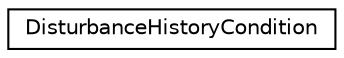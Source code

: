 digraph "Graphical Class Hierarchy"
{
 // LATEX_PDF_SIZE
  edge [fontname="Helvetica",fontsize="10",labelfontname="Helvetica",labelfontsize="10"];
  node [fontname="Helvetica",fontsize="10",shape=record];
  rankdir="LR";
  Node0 [label="DisturbanceHistoryCondition",height=0.2,width=0.4,color="black", fillcolor="white", style="filled",URL="$structmoja_1_1modules_1_1cbm_1_1DisturbanceHistoryCondition.html",tooltip=" "];
}
